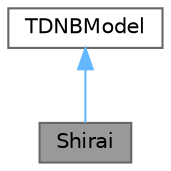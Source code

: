 digraph "Shirai"
{
 // LATEX_PDF_SIZE
  bgcolor="transparent";
  edge [fontname=Helvetica,fontsize=10,labelfontname=Helvetica,labelfontsize=10];
  node [fontname=Helvetica,fontsize=10,shape=box,height=0.2,width=0.4];
  Node1 [id="Node000001",label="Shirai",height=0.2,width=0.4,color="gray40", fillcolor="grey60", style="filled", fontcolor="black",tooltip="Temperature of departure from nulceate boiling correlation."];
  Node2 -> Node1 [id="edge1_Node000001_Node000002",dir="back",color="steelblue1",style="solid",tooltip=" "];
  Node2 [id="Node000002",label="TDNBModel",height=0.2,width=0.4,color="gray40", fillcolor="white", style="filled",URL="$classFoam_1_1wallBoilingModels_1_1TDNBModel.html",tooltip="Base class for departure from nucleation boiling models."];
}
